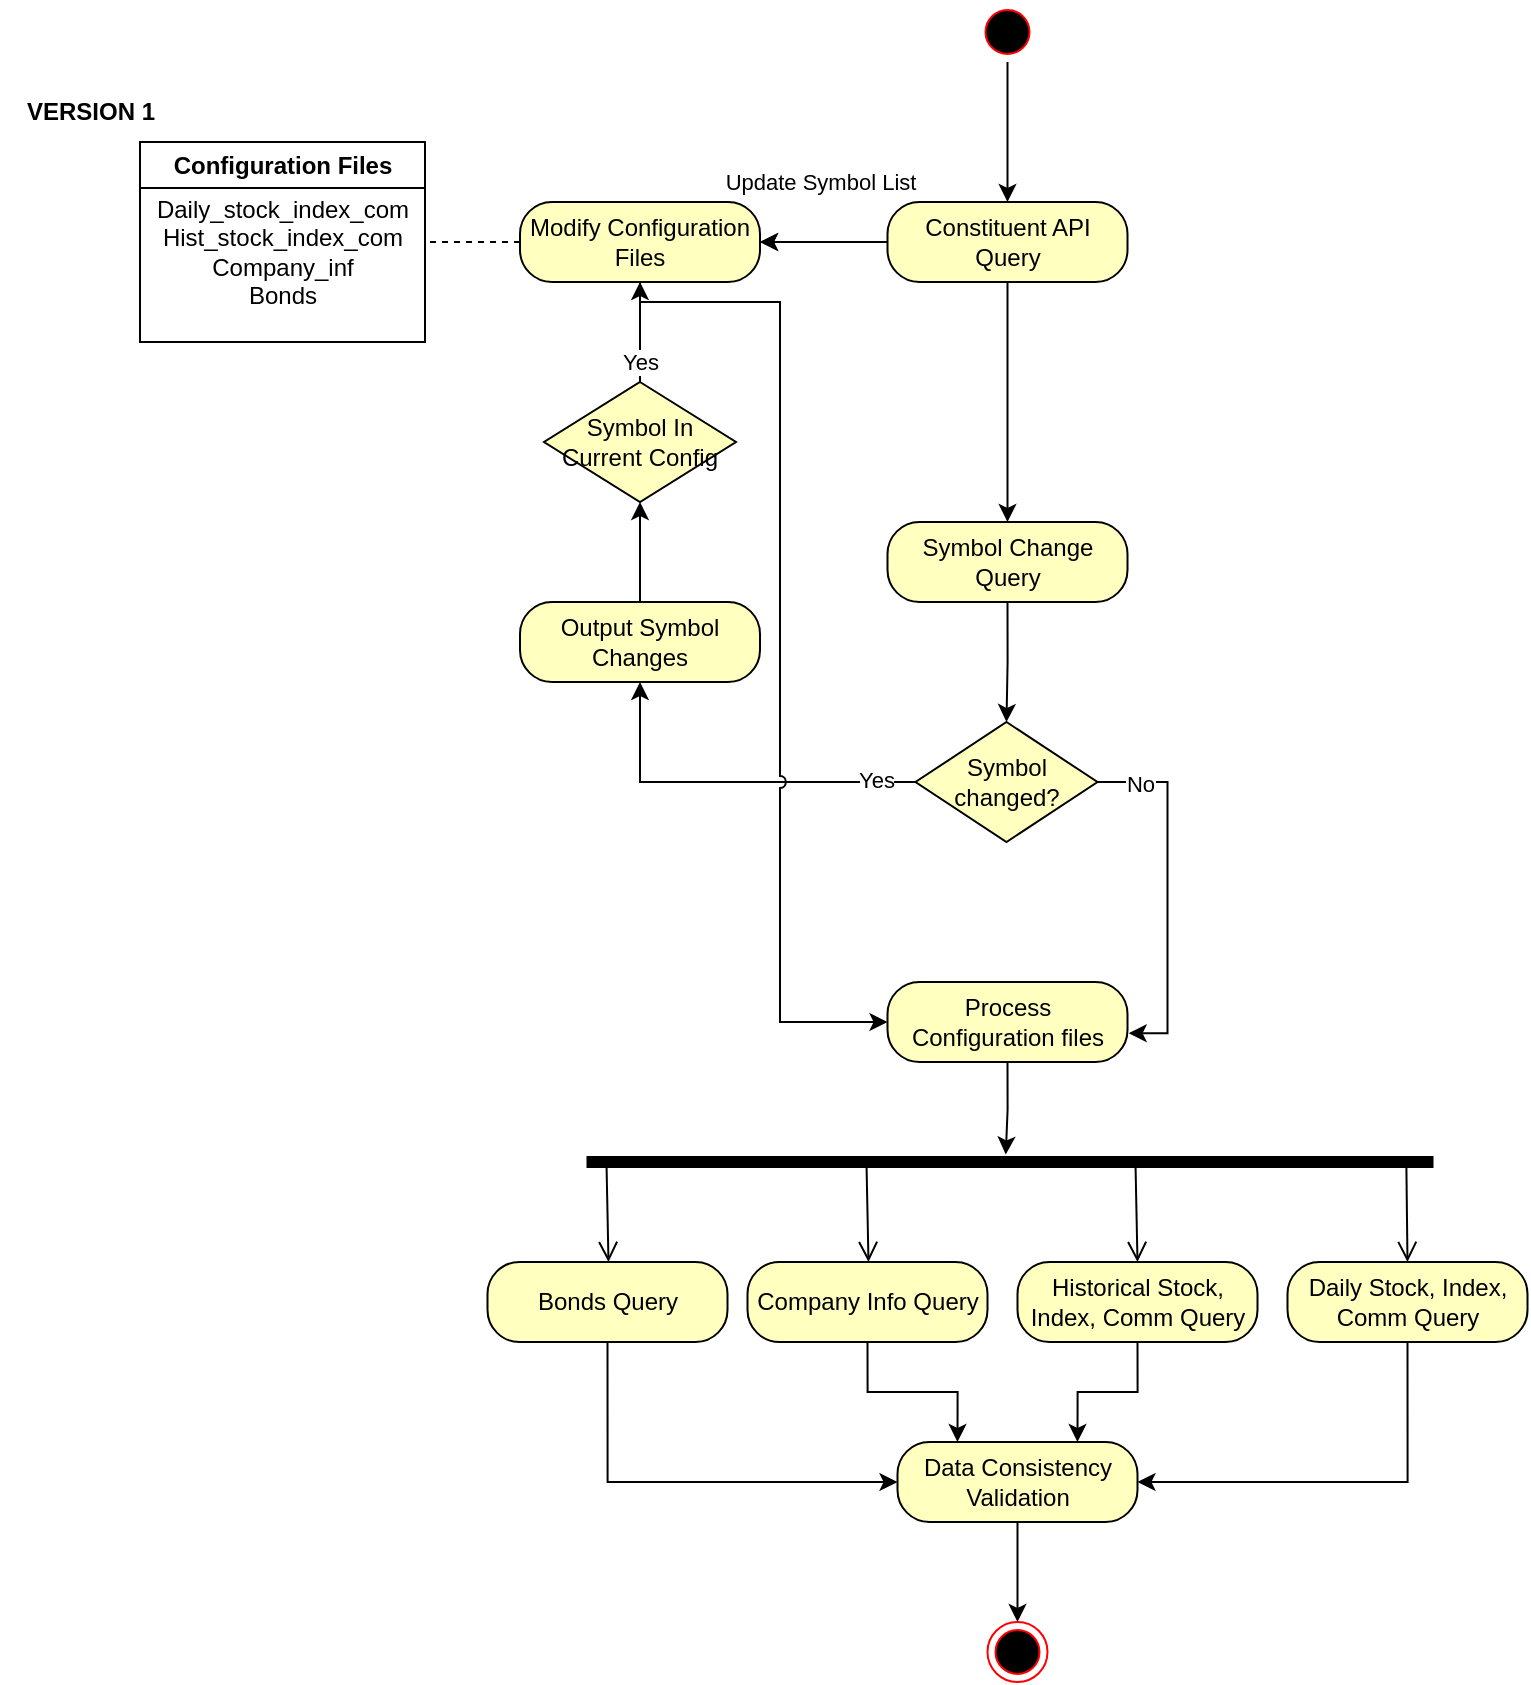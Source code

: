 <mxfile version="24.2.3" type="google" pages="2">
  <diagram id="1B1ias2VVqxQolOwHCA0" name="Page-2">
    <mxGraphModel grid="1" page="1" gridSize="10" guides="1" tooltips="1" connect="1" arrows="1" fold="1" pageScale="1" pageWidth="850" pageHeight="1100" math="0" shadow="0">
      <root>
        <mxCell id="0" />
        <mxCell id="1" parent="0" />
        <mxCell id="FXY-0HB6-Mc8Cf0mm6bi-1" value="" style="ellipse;html=1;shape=startState;fillColor=#000000;strokeColor=#ff0000;" vertex="1" parent="1">
          <mxGeometry x="718.75" y="240" width="30" height="30" as="geometry" />
        </mxCell>
        <mxCell id="FXY-0HB6-Mc8Cf0mm6bi-8" value="Symbol Change&lt;br&gt;Query" style="rounded=1;whiteSpace=wrap;html=1;arcSize=40;fontColor=#000000;fillColor=#ffffc0;strokeColor=#000000;" vertex="1" parent="1">
          <mxGeometry x="673.75" y="500" width="120" height="40" as="geometry" />
        </mxCell>
        <mxCell id="FXY-0HB6-Mc8Cf0mm6bi-17" value="Modify Configuration&lt;br&gt;Files" style="rounded=1;whiteSpace=wrap;html=1;arcSize=40;fontColor=#000000;fillColor=#ffffc0;strokeColor=#000000;" vertex="1" parent="1">
          <mxGeometry x="490" y="340" width="120" height="40" as="geometry" />
        </mxCell>
        <mxCell id="FXY-0HB6-Mc8Cf0mm6bi-41" value="" style="edgeStyle=orthogonalEdgeStyle;rounded=0;orthogonalLoop=1;jettySize=auto;html=1;" edge="1" parent="1" source="FXY-0HB6-Mc8Cf0mm6bi-20" target="FXY-0HB6-Mc8Cf0mm6bi-40">
          <mxGeometry relative="1" as="geometry" />
        </mxCell>
        <mxCell id="FXY-0HB6-Mc8Cf0mm6bi-20" value="Output Symbol Changes" style="rounded=1;whiteSpace=wrap;html=1;arcSize=40;fontColor=#000000;fillColor=#ffffc0;strokeColor=#000000;" vertex="1" parent="1">
          <mxGeometry x="490" y="540" width="120" height="40" as="geometry" />
        </mxCell>
        <mxCell id="FXY-0HB6-Mc8Cf0mm6bi-25" style="edgeStyle=orthogonalEdgeStyle;rounded=0;orthogonalLoop=1;jettySize=auto;html=1;exitX=0.5;exitY=1;exitDx=0;exitDy=0;entryX=0;entryY=0.5;entryDx=0;entryDy=0;" edge="1" parent="1" source="FXY-0HB6-Mc8Cf0mm6bi-26" target="FXY-0HB6-Mc8Cf0mm6bi-34">
          <mxGeometry relative="1" as="geometry">
            <mxPoint x="533.75" y="950" as="targetPoint" />
          </mxGeometry>
        </mxCell>
        <mxCell id="FXY-0HB6-Mc8Cf0mm6bi-26" value="Bonds Query" style="rounded=1;whiteSpace=wrap;html=1;arcSize=40;fontColor=#000000;fillColor=#ffffc0;strokeColor=#000000;" vertex="1" parent="1">
          <mxGeometry x="473.75" y="870" width="120" height="40" as="geometry" />
        </mxCell>
        <mxCell id="FXY-0HB6-Mc8Cf0mm6bi-27" style="edgeStyle=orthogonalEdgeStyle;rounded=0;orthogonalLoop=1;jettySize=auto;html=1;exitX=0.5;exitY=1;exitDx=0;exitDy=0;entryX=0.25;entryY=0;entryDx=0;entryDy=0;" edge="1" parent="1" source="FXY-0HB6-Mc8Cf0mm6bi-28" target="FXY-0HB6-Mc8Cf0mm6bi-34">
          <mxGeometry relative="1" as="geometry">
            <mxPoint x="663.75" y="990" as="targetPoint" />
          </mxGeometry>
        </mxCell>
        <mxCell id="FXY-0HB6-Mc8Cf0mm6bi-28" value="Company Info Query" style="rounded=1;whiteSpace=wrap;html=1;arcSize=40;fontColor=#000000;fillColor=#ffffc0;strokeColor=#000000;" vertex="1" parent="1">
          <mxGeometry x="603.75" y="870" width="120" height="40" as="geometry" />
        </mxCell>
        <mxCell id="FXY-0HB6-Mc8Cf0mm6bi-29" style="edgeStyle=orthogonalEdgeStyle;rounded=0;orthogonalLoop=1;jettySize=auto;html=1;exitX=0.5;exitY=1;exitDx=0;exitDy=0;entryX=1;entryY=0.5;entryDx=0;entryDy=0;" edge="1" parent="1" source="FXY-0HB6-Mc8Cf0mm6bi-30" target="FXY-0HB6-Mc8Cf0mm6bi-34">
          <mxGeometry relative="1" as="geometry">
            <mxPoint x="933.75" y="990" as="targetPoint" />
          </mxGeometry>
        </mxCell>
        <mxCell id="FXY-0HB6-Mc8Cf0mm6bi-30" value="Daily Stock, Index, Comm Query" style="rounded=1;whiteSpace=wrap;html=1;arcSize=40;fontColor=#000000;fillColor=#ffffc0;strokeColor=#000000;" vertex="1" parent="1">
          <mxGeometry x="873.75" y="870" width="120" height="40" as="geometry" />
        </mxCell>
        <mxCell id="FXY-0HB6-Mc8Cf0mm6bi-31" style="edgeStyle=orthogonalEdgeStyle;rounded=0;orthogonalLoop=1;jettySize=auto;html=1;exitX=0.5;exitY=1;exitDx=0;exitDy=0;entryX=0.75;entryY=0;entryDx=0;entryDy=0;" edge="1" parent="1" source="FXY-0HB6-Mc8Cf0mm6bi-32" target="FXY-0HB6-Mc8Cf0mm6bi-34">
          <mxGeometry relative="1" as="geometry">
            <mxPoint x="798.75" y="990" as="targetPoint" />
          </mxGeometry>
        </mxCell>
        <mxCell id="FXY-0HB6-Mc8Cf0mm6bi-32" value="Historical Stock, Index, Comm Query" style="rounded=1;whiteSpace=wrap;html=1;arcSize=40;fontColor=#000000;fillColor=#ffffc0;strokeColor=#000000;" vertex="1" parent="1">
          <mxGeometry x="738.75" y="870" width="120" height="40" as="geometry" />
        </mxCell>
        <mxCell id="FXY-0HB6-Mc8Cf0mm6bi-33" style="edgeStyle=orthogonalEdgeStyle;rounded=0;orthogonalLoop=1;jettySize=auto;html=1;exitX=0.5;exitY=1;exitDx=0;exitDy=0;entryX=0.5;entryY=0;entryDx=0;entryDy=0;" edge="1" parent="1" source="FXY-0HB6-Mc8Cf0mm6bi-34" target="FXY-0HB6-Mc8Cf0mm6bi-35">
          <mxGeometry relative="1" as="geometry" />
        </mxCell>
        <mxCell id="FXY-0HB6-Mc8Cf0mm6bi-34" value="Data Consistency Validation" style="rounded=1;whiteSpace=wrap;html=1;arcSize=40;fontColor=#000000;fillColor=#ffffc0;strokeColor=#000000;" vertex="1" parent="1">
          <mxGeometry x="678.75" y="960" width="120" height="40" as="geometry" />
        </mxCell>
        <mxCell id="FXY-0HB6-Mc8Cf0mm6bi-35" value="" style="ellipse;html=1;shape=endState;fillColor=#000000;strokeColor=#ff0000;" vertex="1" parent="1">
          <mxGeometry x="723.75" y="1050" width="30" height="30" as="geometry" />
        </mxCell>
        <mxCell id="FXY-0HB6-Mc8Cf0mm6bi-43" value="" style="edgeStyle=orthogonalEdgeStyle;rounded=0;orthogonalLoop=1;jettySize=auto;html=1;" edge="1" parent="1" source="FXY-0HB6-Mc8Cf0mm6bi-40" target="FXY-0HB6-Mc8Cf0mm6bi-17">
          <mxGeometry relative="1" as="geometry" />
        </mxCell>
        <mxCell id="FXY-0HB6-Mc8Cf0mm6bi-44" value="Yes" style="edgeLabel;html=1;align=center;verticalAlign=middle;resizable=0;points=[];" connectable="0" vertex="1" parent="FXY-0HB6-Mc8Cf0mm6bi-43">
          <mxGeometry x="0.093" y="1" relative="1" as="geometry">
            <mxPoint x="1" y="17" as="offset" />
          </mxGeometry>
        </mxCell>
        <mxCell id="FXY-0HB6-Mc8Cf0mm6bi-40" value="Symbol In Current Config" style="rhombus;whiteSpace=wrap;html=1;fontColor=#000000;fillColor=#ffffc0;strokeColor=#000000;" vertex="1" parent="1">
          <mxGeometry x="502" y="430" width="96" height="60" as="geometry" />
        </mxCell>
        <mxCell id="FXY-0HB6-Mc8Cf0mm6bi-50" value="" style="endArrow=none;dashed=1;html=1;rounded=0;exitX=0;exitY=0.5;exitDx=0;exitDy=0;" edge="1" parent="1" source="FXY-0HB6-Mc8Cf0mm6bi-17" target="i8bO4pU8pTc65H1Gezeh-9">
          <mxGeometry width="50" height="50" relative="1" as="geometry">
            <mxPoint x="670" y="450" as="sourcePoint" />
            <mxPoint x="550" y="260" as="targetPoint" />
            <Array as="points">
              <mxPoint x="460" y="360" />
              <mxPoint x="450" y="360" />
            </Array>
          </mxGeometry>
        </mxCell>
        <mxCell id="grY5UW2n6U0u5Uf2PBip-2" value="" style="edgeStyle=orthogonalEdgeStyle;rounded=0;orthogonalLoop=1;jettySize=auto;html=1;exitX=0.5;exitY=1;exitDx=0;exitDy=0;entryX=0.5;entryY=0;entryDx=0;entryDy=0;" edge="1" parent="1" source="FXY-0HB6-Mc8Cf0mm6bi-8" target="FXY-0HB6-Mc8Cf0mm6bi-15">
          <mxGeometry relative="1" as="geometry">
            <mxPoint x="818.75" y="590" as="targetPoint" />
            <mxPoint x="818.75" y="430" as="sourcePoint" />
          </mxGeometry>
        </mxCell>
        <mxCell id="grY5UW2n6U0u5Uf2PBip-6" style="edgeStyle=orthogonalEdgeStyle;rounded=0;orthogonalLoop=1;jettySize=auto;html=1;entryX=0.5;entryY=1;entryDx=0;entryDy=0;" edge="1" parent="1" source="FXY-0HB6-Mc8Cf0mm6bi-15" target="FXY-0HB6-Mc8Cf0mm6bi-20">
          <mxGeometry relative="1" as="geometry" />
        </mxCell>
        <mxCell id="grY5UW2n6U0u5Uf2PBip-7" value="Yes" style="edgeLabel;html=1;align=center;verticalAlign=middle;resizable=0;points=[];" connectable="0" vertex="1" parent="grY5UW2n6U0u5Uf2PBip-6">
          <mxGeometry x="-0.789" y="-1" relative="1" as="geometry">
            <mxPoint as="offset" />
          </mxGeometry>
        </mxCell>
        <mxCell id="FXY-0HB6-Mc8Cf0mm6bi-15" value="Symbol &lt;br&gt;changed?" style="rhombus;whiteSpace=wrap;html=1;fontColor=#000000;fillColor=#ffffc0;strokeColor=#000000;" vertex="1" parent="1">
          <mxGeometry x="687.75" y="600" width="91" height="60" as="geometry" />
        </mxCell>
        <mxCell id="grY5UW2n6U0u5Uf2PBip-1" value="Process Configuration files" style="rounded=1;whiteSpace=wrap;html=1;arcSize=40;fontColor=#000000;fillColor=#ffffc0;strokeColor=#000000;" vertex="1" parent="1">
          <mxGeometry x="673.75" y="730" width="120" height="40" as="geometry" />
        </mxCell>
        <mxCell id="grY5UW2n6U0u5Uf2PBip-3" style="edgeStyle=orthogonalEdgeStyle;rounded=0;orthogonalLoop=1;jettySize=auto;html=1;entryX=1.005;entryY=0.64;entryDx=0;entryDy=0;entryPerimeter=0;" edge="1" parent="1" source="FXY-0HB6-Mc8Cf0mm6bi-15" target="grY5UW2n6U0u5Uf2PBip-1">
          <mxGeometry relative="1" as="geometry">
            <Array as="points">
              <mxPoint x="813.75" y="630" />
              <mxPoint x="813.75" y="756" />
            </Array>
          </mxGeometry>
        </mxCell>
        <mxCell id="grY5UW2n6U0u5Uf2PBip-4" value="No" style="edgeLabel;html=1;align=center;verticalAlign=middle;resizable=0;points=[];" connectable="0" vertex="1" parent="grY5UW2n6U0u5Uf2PBip-3">
          <mxGeometry x="-0.764" y="-1" relative="1" as="geometry">
            <mxPoint as="offset" />
          </mxGeometry>
        </mxCell>
        <mxCell id="FXY-0HB6-Mc8Cf0mm6bi-51" style="edgeStyle=orthogonalEdgeStyle;rounded=0;orthogonalLoop=1;jettySize=auto;html=1;entryX=0;entryY=0.5;entryDx=0;entryDy=0;jumpStyle=arc;" edge="1" parent="1" source="FXY-0HB6-Mc8Cf0mm6bi-17" target="grY5UW2n6U0u5Uf2PBip-1">
          <mxGeometry relative="1" as="geometry">
            <mxPoint x="440" y="480" as="targetPoint" />
            <Array as="points">
              <mxPoint x="550" y="390" />
              <mxPoint x="620" y="390" />
              <mxPoint x="620" y="750" />
            </Array>
          </mxGeometry>
        </mxCell>
        <mxCell id="z809dICPeuU_Lw0xTPpJ-1" value="&lt;b&gt;VERSION 1&lt;/b&gt;" style="text;html=1;align=center;verticalAlign=middle;resizable=0;points=[];autosize=1;strokeColor=none;fillColor=none;" vertex="1" parent="1">
          <mxGeometry x="230" y="280" width="90" height="30" as="geometry" />
        </mxCell>
        <mxCell id="i8bO4pU8pTc65H1Gezeh-2" value="" style="html=1;points=[];perimeter=orthogonalPerimeter;fillColor=strokeColor;rotation=90;" vertex="1" parent="1">
          <mxGeometry x="732.5" y="608.75" width="5" height="422.5" as="geometry" />
        </mxCell>
        <mxCell id="i8bO4pU8pTc65H1Gezeh-4" style="edgeStyle=orthogonalEdgeStyle;rounded=0;orthogonalLoop=1;jettySize=auto;html=1;exitX=0.5;exitY=1;exitDx=0;exitDy=0;entryX=-0.253;entryY=0.505;entryDx=0;entryDy=0;entryPerimeter=0;" edge="1" parent="1" source="grY5UW2n6U0u5Uf2PBip-1" target="i8bO4pU8pTc65H1Gezeh-2">
          <mxGeometry relative="1" as="geometry">
            <mxPoint x="733.75" y="810" as="targetPoint" />
          </mxGeometry>
        </mxCell>
        <mxCell id="i8bO4pU8pTc65H1Gezeh-5" value="" style="endArrow=open;startArrow=none;endFill=0;startFill=0;endSize=8;html=1;verticalAlign=bottom;labelBackgroundColor=none;strokeWidth=1;rounded=0;entryX=0.5;entryY=0;entryDx=0;entryDy=0;exitX=0.192;exitY=0.031;exitDx=0;exitDy=0;exitPerimeter=0;" edge="1" parent="1" source="i8bO4pU8pTc65H1Gezeh-2" target="FXY-0HB6-Mc8Cf0mm6bi-30">
          <mxGeometry width="160" relative="1" as="geometry">
            <mxPoint x="958.75" y="830" as="sourcePoint" />
            <mxPoint x="958.75" y="860" as="targetPoint" />
          </mxGeometry>
        </mxCell>
        <mxCell id="i8bO4pU8pTc65H1Gezeh-6" value="" style="endArrow=open;startArrow=none;endFill=0;startFill=0;endSize=8;html=1;verticalAlign=bottom;labelBackgroundColor=none;strokeWidth=1;rounded=0;entryX=0.5;entryY=0;entryDx=0;entryDy=0;exitX=0.636;exitY=0.117;exitDx=0;exitDy=0;exitPerimeter=0;" edge="1" parent="1">
          <mxGeometry width="160" relative="1" as="geometry">
            <mxPoint x="797.75" y="821" as="sourcePoint" />
            <mxPoint x="798.75" y="870" as="targetPoint" />
          </mxGeometry>
        </mxCell>
        <mxCell id="i8bO4pU8pTc65H1Gezeh-7" value="" style="endArrow=open;startArrow=none;endFill=0;startFill=0;endSize=8;html=1;verticalAlign=bottom;labelBackgroundColor=none;strokeWidth=1;rounded=0;entryX=0.5;entryY=0;entryDx=0;entryDy=0;exitX=0.636;exitY=0.117;exitDx=0;exitDy=0;exitPerimeter=0;" edge="1" parent="1">
          <mxGeometry width="160" relative="1" as="geometry">
            <mxPoint x="533.25" y="821" as="sourcePoint" />
            <mxPoint x="534.25" y="870" as="targetPoint" />
          </mxGeometry>
        </mxCell>
        <mxCell id="i8bO4pU8pTc65H1Gezeh-8" value="" style="endArrow=open;startArrow=none;endFill=0;startFill=0;endSize=8;html=1;verticalAlign=bottom;labelBackgroundColor=none;strokeWidth=1;rounded=0;entryX=0.5;entryY=0;entryDx=0;entryDy=0;exitX=0.636;exitY=0.117;exitDx=0;exitDy=0;exitPerimeter=0;" edge="1" parent="1">
          <mxGeometry width="160" relative="1" as="geometry">
            <mxPoint x="663.25" y="821" as="sourcePoint" />
            <mxPoint x="664.25" y="870" as="targetPoint" />
          </mxGeometry>
        </mxCell>
        <mxCell id="i8bO4pU8pTc65H1Gezeh-9" value="Configuration Files" style="swimlane;whiteSpace=wrap;html=1;" vertex="1" parent="1">
          <mxGeometry x="300" y="310" width="142.5" height="100" as="geometry" />
        </mxCell>
        <mxCell id="i8bO4pU8pTc65H1Gezeh-10" value="Daily_stock_index_com&lt;br&gt;Hist_stock_index_com&lt;br&gt;Company_inf&lt;br&gt;Bonds" style="text;html=1;align=center;verticalAlign=middle;resizable=0;points=[];autosize=1;strokeColor=none;fillColor=none;" vertex="1" parent="i8bO4pU8pTc65H1Gezeh-9">
          <mxGeometry x="-3.75" y="20" width="150" height="70" as="geometry" />
        </mxCell>
        <mxCell id="qy1Xw-XKgI-Od8D9-wQk-5" value="" style="edgeStyle=orthogonalEdgeStyle;rounded=0;orthogonalLoop=1;jettySize=auto;html=1;" edge="1" parent="1" source="qy1Xw-XKgI-Od8D9-wQk-1" target="FXY-0HB6-Mc8Cf0mm6bi-17">
          <mxGeometry relative="1" as="geometry" />
        </mxCell>
        <mxCell id="qy1Xw-XKgI-Od8D9-wQk-1" value="Constituent API Query" style="rounded=1;whiteSpace=wrap;html=1;arcSize=40;fontColor=#000000;fillColor=#ffffc0;strokeColor=#000000;" vertex="1" parent="1">
          <mxGeometry x="673.75" y="340" width="120" height="40" as="geometry" />
        </mxCell>
        <mxCell id="qy1Xw-XKgI-Od8D9-wQk-2" value="" style="edgeStyle=orthogonalEdgeStyle;rounded=0;orthogonalLoop=1;jettySize=auto;html=1;exitX=0.5;exitY=1;exitDx=0;exitDy=0;entryX=0.5;entryY=0;entryDx=0;entryDy=0;" edge="1" parent="1" source="FXY-0HB6-Mc8Cf0mm6bi-1" target="qy1Xw-XKgI-Od8D9-wQk-1">
          <mxGeometry relative="1" as="geometry">
            <mxPoint x="870" y="420" as="targetPoint" />
            <mxPoint x="870" y="330" as="sourcePoint" />
          </mxGeometry>
        </mxCell>
        <mxCell id="qy1Xw-XKgI-Od8D9-wQk-4" value="" style="edgeStyle=orthogonalEdgeStyle;rounded=0;orthogonalLoop=1;jettySize=auto;html=1;entryX=1;entryY=0.5;entryDx=0;entryDy=0;exitX=0;exitY=0.5;exitDx=0;exitDy=0;" edge="1" parent="1" source="qy1Xw-XKgI-Od8D9-wQk-1" target="FXY-0HB6-Mc8Cf0mm6bi-17">
          <mxGeometry relative="1" as="geometry">
            <mxPoint x="644.5" y="390" as="targetPoint" />
            <mxPoint x="644.5" y="330" as="sourcePoint" />
            <Array as="points">
              <mxPoint x="650" y="360" />
              <mxPoint x="650" y="360" />
            </Array>
          </mxGeometry>
        </mxCell>
        <mxCell id="qy1Xw-XKgI-Od8D9-wQk-7" value="Update Symbol List" style="edgeLabel;html=1;align=center;verticalAlign=middle;resizable=0;points=[];" connectable="0" vertex="1" parent="qy1Xw-XKgI-Od8D9-wQk-4">
          <mxGeometry x="-0.15" y="3" relative="1" as="geometry">
            <mxPoint x="-7" y="-33" as="offset" />
          </mxGeometry>
        </mxCell>
        <mxCell id="qy1Xw-XKgI-Od8D9-wQk-9" value="" style="edgeStyle=orthogonalEdgeStyle;rounded=0;orthogonalLoop=1;jettySize=auto;html=1;exitX=0.5;exitY=1;exitDx=0;exitDy=0;entryX=0.5;entryY=0;entryDx=0;entryDy=0;" edge="1" parent="1" source="qy1Xw-XKgI-Od8D9-wQk-1" target="FXY-0HB6-Mc8Cf0mm6bi-8">
          <mxGeometry relative="1" as="geometry">
            <mxPoint x="731" y="460" as="targetPoint" />
            <mxPoint x="732" y="400" as="sourcePoint" />
          </mxGeometry>
        </mxCell>
      </root>
    </mxGraphModel>
  </diagram>
  <diagram name="Page-1" id="JpSpJ0wo_fETx1OwLe-t">
    <mxGraphModel grid="1" page="1" gridSize="10" guides="1" tooltips="1" connect="1" arrows="1" fold="1" pageScale="1" pageWidth="850" pageHeight="1100" math="0" shadow="0">
      <root>
        <mxCell id="0" />
        <mxCell id="1" parent="0" />
        <mxCell id="e-BKhtd2hB6V34UYasLO-1" value="" style="ellipse;html=1;shape=startState;fillColor=#000000;strokeColor=#ff0000;" vertex="1" parent="1">
          <mxGeometry x="410" y="20" width="30" height="30" as="geometry" />
        </mxCell>
        <mxCell id="e-BKhtd2hB6V34UYasLO-2" value="" style="edgeStyle=orthogonalEdgeStyle;html=1;verticalAlign=bottom;endArrow=open;endSize=8;strokeColor=#000000;rounded=0;" edge="1" parent="1" source="e-BKhtd2hB6V34UYasLO-1">
          <mxGeometry relative="1" as="geometry">
            <mxPoint x="425" y="110" as="targetPoint" />
          </mxGeometry>
        </mxCell>
        <mxCell id="e-BKhtd2hB6V34UYasLO-4" value="" style="edgeStyle=orthogonalEdgeStyle;rounded=0;orthogonalLoop=1;jettySize=auto;html=1;entryX=0.5;entryY=0;entryDx=0;entryDy=0;" edge="1" parent="1" source="e-BKhtd2hB6V34UYasLO-3" target="e-BKhtd2hB6V34UYasLO-5">
          <mxGeometry relative="1" as="geometry">
            <mxPoint x="520" y="100" as="targetPoint" />
          </mxGeometry>
        </mxCell>
        <mxCell id="e-BKhtd2hB6V34UYasLO-3" value="Configuration&lt;br&gt;Files" style="html=1;whiteSpace=wrap;" vertex="1" parent="1">
          <mxGeometry x="370" y="110" width="110" height="50" as="geometry" />
        </mxCell>
        <mxCell id="e-BKhtd2hB6V34UYasLO-9" style="edgeStyle=orthogonalEdgeStyle;rounded=0;orthogonalLoop=1;jettySize=auto;html=1;exitX=0.5;exitY=1;exitDx=0;exitDy=0;" edge="1" parent="1" source="e-BKhtd2hB6V34UYasLO-5" target="e-BKhtd2hB6V34UYasLO-7">
          <mxGeometry relative="1" as="geometry" />
        </mxCell>
        <mxCell id="e-BKhtd2hB6V34UYasLO-5" value="Process Configuration files" style="rounded=1;whiteSpace=wrap;html=1;arcSize=40;fontColor=#000000;fillColor=#ffffc0;strokeColor=#000000;" vertex="1" parent="1">
          <mxGeometry x="365" y="200" width="120" height="40" as="geometry" />
        </mxCell>
        <mxCell id="e-BKhtd2hB6V34UYasLO-10" style="edgeStyle=orthogonalEdgeStyle;rounded=0;orthogonalLoop=1;jettySize=auto;html=1;exitX=0.5;exitY=1;exitDx=0;exitDy=0;" edge="1" parent="1" source="e-BKhtd2hB6V34UYasLO-7">
          <mxGeometry relative="1" as="geometry">
            <mxPoint x="425" y="390" as="targetPoint" />
          </mxGeometry>
        </mxCell>
        <mxCell id="e-BKhtd2hB6V34UYasLO-7" value="Symbol Change&lt;br&gt;Query" style="rounded=1;whiteSpace=wrap;html=1;arcSize=40;fontColor=#000000;fillColor=#ffffc0;strokeColor=#000000;" vertex="1" parent="1">
          <mxGeometry x="365" y="290" width="120" height="40" as="geometry" />
        </mxCell>
        <mxCell id="e-BKhtd2hB6V34UYasLO-13" value="" style="endArrow=none;dashed=1;html=1;rounded=0;exitX=1;exitY=0.5;exitDx=0;exitDy=0;entryX=0.012;entryY=0.7;entryDx=0;entryDy=0;entryPerimeter=0;" edge="1" parent="1" source="e-BKhtd2hB6V34UYasLO-3" target="e-BKhtd2hB6V34UYasLO-16">
          <mxGeometry width="50" height="50" relative="1" as="geometry">
            <mxPoint x="530" y="170" as="sourcePoint" />
            <mxPoint x="530" y="140" as="targetPoint" />
          </mxGeometry>
        </mxCell>
        <mxCell id="e-BKhtd2hB6V34UYasLO-16" value="&lt;span style=&quot;font-weight: normal;&quot;&gt;Bonds_List&lt;br style=&quot;border-color: var(--border-color);&quot;&gt;&lt;/span&gt;&lt;span style=&quot;font-weight: 400;&quot;&gt;Company_Info_List&lt;/span&gt;&lt;br style=&quot;border-color: var(--border-color); font-weight: 400;&quot;&gt;&lt;span style=&quot;font-weight: 400;&quot;&gt;Historical_Stock_In_Comm&lt;/span&gt;&lt;br style=&quot;border-color: var(--border-color); font-weight: 400;&quot;&gt;&lt;span style=&quot;font-weight: 400;&quot;&gt;Realtime_Stock_In_Comm&lt;/span&gt;" style="shape=folder;fontStyle=1;spacingTop=10;tabWidth=40;tabHeight=14;tabPosition=left;html=1;whiteSpace=wrap;" vertex="1" parent="1">
          <mxGeometry x="560" y="70" width="170" height="90" as="geometry" />
        </mxCell>
        <mxCell id="e-BKhtd2hB6V34UYasLO-43" style="edgeStyle=orthogonalEdgeStyle;rounded=0;orthogonalLoop=1;jettySize=auto;html=1;exitX=0.5;exitY=1;exitDx=0;exitDy=0;" edge="1" parent="1" source="e-BKhtd2hB6V34UYasLO-17" target="e-BKhtd2hB6V34UYasLO-37">
          <mxGeometry relative="1" as="geometry" />
        </mxCell>
        <mxCell id="e-BKhtd2hB6V34UYasLO-44" style="edgeStyle=orthogonalEdgeStyle;rounded=0;orthogonalLoop=1;jettySize=auto;html=1;exitX=0.5;exitY=1;exitDx=0;exitDy=0;entryX=0.5;entryY=0;entryDx=0;entryDy=0;" edge="1" parent="1" source="e-BKhtd2hB6V34UYasLO-17" target="e-BKhtd2hB6V34UYasLO-41">
          <mxGeometry relative="1" as="geometry">
            <Array as="points">
              <mxPoint x="425" y="460" />
              <mxPoint x="485" y="460" />
            </Array>
          </mxGeometry>
        </mxCell>
        <mxCell id="e-BKhtd2hB6V34UYasLO-45" style="edgeStyle=orthogonalEdgeStyle;rounded=0;orthogonalLoop=1;jettySize=auto;html=1;exitX=0.5;exitY=1;exitDx=0;exitDy=0;entryX=0.5;entryY=0;entryDx=0;entryDy=0;" edge="1" parent="1" source="e-BKhtd2hB6V34UYasLO-17" target="e-BKhtd2hB6V34UYasLO-39">
          <mxGeometry relative="1" as="geometry" />
        </mxCell>
        <mxCell id="e-BKhtd2hB6V34UYasLO-50" style="edgeStyle=orthogonalEdgeStyle;rounded=0;orthogonalLoop=1;jettySize=auto;html=1;exitX=0.5;exitY=1;exitDx=0;exitDy=0;entryX=0.5;entryY=0;entryDx=0;entryDy=0;" edge="1" parent="1" source="e-BKhtd2hB6V34UYasLO-17" target="e-BKhtd2hB6V34UYasLO-35">
          <mxGeometry relative="1" as="geometry" />
        </mxCell>
        <mxCell id="e-BKhtd2hB6V34UYasLO-17" value="Symbol &lt;br&gt;changed?" style="rhombus;whiteSpace=wrap;html=1;fontColor=#000000;fillColor=#ffffc0;strokeColor=#000000;" vertex="1" parent="1">
          <mxGeometry x="379" y="380" width="92" height="60" as="geometry" />
        </mxCell>
        <mxCell id="e-BKhtd2hB6V34UYasLO-19" value="yes" style="edgeStyle=orthogonalEdgeStyle;html=1;align=left;verticalAlign=top;endArrow=open;endSize=8;strokeColor=#000000;rounded=0;entryX=0.5;entryY=1;entryDx=0;entryDy=0;" edge="1" parent="1" source="e-BKhtd2hB6V34UYasLO-17" target="e-BKhtd2hB6V34UYasLO-28">
          <mxGeometry x="-1" relative="1" as="geometry">
            <mxPoint x="210" y="390" as="targetPoint" />
          </mxGeometry>
        </mxCell>
        <mxCell id="e-BKhtd2hB6V34UYasLO-26" value="Modify Configuration&lt;br&gt;Files" style="rounded=1;whiteSpace=wrap;html=1;arcSize=40;fontColor=#000000;fillColor=#ffffc0;strokeColor=#000000;" vertex="1" parent="1">
          <mxGeometry x="200" y="115" width="120" height="40" as="geometry" />
        </mxCell>
        <mxCell id="e-BKhtd2hB6V34UYasLO-27" value="" style="edgeStyle=orthogonalEdgeStyle;html=1;verticalAlign=bottom;endArrow=open;endSize=8;strokeColor=#000000;rounded=0;entryX=0;entryY=0.5;entryDx=0;entryDy=0;" edge="1" parent="1" source="e-BKhtd2hB6V34UYasLO-26" target="e-BKhtd2hB6V34UYasLO-3">
          <mxGeometry relative="1" as="geometry">
            <mxPoint x="180" y="185" as="targetPoint" />
          </mxGeometry>
        </mxCell>
        <mxCell id="e-BKhtd2hB6V34UYasLO-29" style="edgeStyle=orthogonalEdgeStyle;rounded=0;orthogonalLoop=1;jettySize=auto;html=1;exitX=0.5;exitY=0;exitDx=0;exitDy=0;entryX=0.5;entryY=1;entryDx=0;entryDy=0;" edge="1" parent="1" source="e-BKhtd2hB6V34UYasLO-28" target="e-BKhtd2hB6V34UYasLO-26">
          <mxGeometry relative="1" as="geometry" />
        </mxCell>
        <mxCell id="e-BKhtd2hB6V34UYasLO-28" value="Archive files" style="rounded=1;whiteSpace=wrap;html=1;arcSize=40;fontColor=#000000;fillColor=#ffffc0;strokeColor=#000000;" vertex="1" parent="1">
          <mxGeometry x="200" y="250" width="120" height="40" as="geometry" />
        </mxCell>
        <mxCell id="e-BKhtd2hB6V34UYasLO-30" value="" style="endArrow=none;dashed=1;html=1;rounded=0;entryX=0;entryY=0.5;entryDx=0;entryDy=0;exitX=0.653;exitY=1;exitDx=0;exitDy=0;exitPerimeter=0;" edge="1" parent="1" source="e-BKhtd2hB6V34UYasLO-32" target="e-BKhtd2hB6V34UYasLO-28">
          <mxGeometry width="50" height="50" relative="1" as="geometry">
            <mxPoint x="150" y="210" as="sourcePoint" />
            <mxPoint x="170" y="210" as="targetPoint" />
          </mxGeometry>
        </mxCell>
        <mxCell id="e-BKhtd2hB6V34UYasLO-31" value="" style="endArrow=none;dashed=1;html=1;rounded=0;entryX=0;entryY=0.5;entryDx=0;entryDy=0;exitX=0;exitY=0;exitDx=95;exitDy=14;exitPerimeter=0;" edge="1" parent="1" source="e-BKhtd2hB6V34UYasLO-33" target="e-BKhtd2hB6V34UYasLO-28">
          <mxGeometry width="50" height="50" relative="1" as="geometry">
            <mxPoint x="140" y="310" as="sourcePoint" />
            <mxPoint x="150" y="290" as="targetPoint" />
          </mxGeometry>
        </mxCell>
        <mxCell id="e-BKhtd2hB6V34UYasLO-32" value="&lt;span style=&quot;font-weight: normal;&quot;&gt;Previous_Config_Archive&lt;/span&gt;" style="shape=folder;fontStyle=1;spacingTop=10;tabWidth=40;tabHeight=14;tabPosition=left;html=1;whiteSpace=wrap;" vertex="1" parent="1">
          <mxGeometry x="30" y="200" width="150" height="40" as="geometry" />
        </mxCell>
        <mxCell id="e-BKhtd2hB6V34UYasLO-33" value="&lt;span style=&quot;font-weight: normal;&quot;&gt;Symbol_Change_Output&lt;/span&gt;" style="shape=folder;fontStyle=1;spacingTop=10;tabWidth=40;tabHeight=14;tabPosition=left;html=1;whiteSpace=wrap;" vertex="1" parent="1">
          <mxGeometry x="30" y="290" width="150" height="40" as="geometry" />
        </mxCell>
        <mxCell id="e-BKhtd2hB6V34UYasLO-46" style="edgeStyle=orthogonalEdgeStyle;rounded=0;orthogonalLoop=1;jettySize=auto;html=1;exitX=0.5;exitY=1;exitDx=0;exitDy=0;entryX=0;entryY=0.5;entryDx=0;entryDy=0;" edge="1" parent="1" source="e-BKhtd2hB6V34UYasLO-35" target="e-BKhtd2hB6V34UYasLO-55">
          <mxGeometry relative="1" as="geometry">
            <mxPoint x="220" y="560" as="targetPoint" />
          </mxGeometry>
        </mxCell>
        <mxCell id="e-BKhtd2hB6V34UYasLO-35" value="Bonds Query" style="rounded=1;whiteSpace=wrap;html=1;arcSize=40;fontColor=#000000;fillColor=#ffffc0;strokeColor=#000000;" vertex="1" parent="1">
          <mxGeometry x="160" y="480" width="120" height="40" as="geometry" />
        </mxCell>
        <mxCell id="e-BKhtd2hB6V34UYasLO-47" style="edgeStyle=orthogonalEdgeStyle;rounded=0;orthogonalLoop=1;jettySize=auto;html=1;exitX=0.5;exitY=1;exitDx=0;exitDy=0;entryX=0.25;entryY=0;entryDx=0;entryDy=0;" edge="1" parent="1" source="e-BKhtd2hB6V34UYasLO-37" target="e-BKhtd2hB6V34UYasLO-55">
          <mxGeometry relative="1" as="geometry">
            <mxPoint x="350" y="600" as="targetPoint" />
          </mxGeometry>
        </mxCell>
        <mxCell id="e-BKhtd2hB6V34UYasLO-37" value="Company Info Query" style="rounded=1;whiteSpace=wrap;html=1;arcSize=40;fontColor=#000000;fillColor=#ffffc0;strokeColor=#000000;" vertex="1" parent="1">
          <mxGeometry x="290" y="480" width="120" height="40" as="geometry" />
        </mxCell>
        <mxCell id="e-BKhtd2hB6V34UYasLO-49" style="edgeStyle=orthogonalEdgeStyle;rounded=0;orthogonalLoop=1;jettySize=auto;html=1;exitX=0.5;exitY=1;exitDx=0;exitDy=0;entryX=1;entryY=0.5;entryDx=0;entryDy=0;" edge="1" parent="1" source="e-BKhtd2hB6V34UYasLO-39" target="e-BKhtd2hB6V34UYasLO-55">
          <mxGeometry relative="1" as="geometry">
            <mxPoint x="620" y="600" as="targetPoint" />
          </mxGeometry>
        </mxCell>
        <mxCell id="e-BKhtd2hB6V34UYasLO-39" value="Realtime Stock, Index, Comm Query" style="rounded=1;whiteSpace=wrap;html=1;arcSize=40;fontColor=#000000;fillColor=#ffffc0;strokeColor=#000000;" vertex="1" parent="1">
          <mxGeometry x="560" y="480" width="120" height="40" as="geometry" />
        </mxCell>
        <mxCell id="e-BKhtd2hB6V34UYasLO-48" style="edgeStyle=orthogonalEdgeStyle;rounded=0;orthogonalLoop=1;jettySize=auto;html=1;exitX=0.5;exitY=1;exitDx=0;exitDy=0;entryX=0.75;entryY=0;entryDx=0;entryDy=0;" edge="1" parent="1" source="e-BKhtd2hB6V34UYasLO-41" target="e-BKhtd2hB6V34UYasLO-55">
          <mxGeometry relative="1" as="geometry">
            <mxPoint x="485" y="600" as="targetPoint" />
          </mxGeometry>
        </mxCell>
        <mxCell id="e-BKhtd2hB6V34UYasLO-41" value="Historical Stock, Index, Comm Query" style="rounded=1;whiteSpace=wrap;html=1;arcSize=40;fontColor=#000000;fillColor=#ffffc0;strokeColor=#000000;" vertex="1" parent="1">
          <mxGeometry x="425" y="480" width="120" height="40" as="geometry" />
        </mxCell>
        <mxCell id="e-BKhtd2hB6V34UYasLO-57" style="edgeStyle=orthogonalEdgeStyle;rounded=0;orthogonalLoop=1;jettySize=auto;html=1;exitX=0.5;exitY=1;exitDx=0;exitDy=0;entryX=0.5;entryY=0;entryDx=0;entryDy=0;" edge="1" parent="1" source="e-BKhtd2hB6V34UYasLO-55" target="e-BKhtd2hB6V34UYasLO-56">
          <mxGeometry relative="1" as="geometry" />
        </mxCell>
        <mxCell id="e-BKhtd2hB6V34UYasLO-55" value="Data Unification&lt;br&gt;Process" style="rounded=1;whiteSpace=wrap;html=1;arcSize=40;fontColor=#000000;fillColor=#ffffc0;strokeColor=#000000;" vertex="1" parent="1">
          <mxGeometry x="365" y="570" width="120" height="40" as="geometry" />
        </mxCell>
        <mxCell id="e-BKhtd2hB6V34UYasLO-56" value="" style="ellipse;html=1;shape=endState;fillColor=#000000;strokeColor=#ff0000;" vertex="1" parent="1">
          <mxGeometry x="410" y="660" width="30" height="30" as="geometry" />
        </mxCell>
        <mxCell id="e-BKhtd2hB6V34UYasLO-58" value="" style="endArrow=none;dashed=1;html=1;rounded=0;exitX=0.653;exitY=1;exitDx=0;exitDy=0;exitPerimeter=0;entryX=0;entryY=0.488;entryDx=0;entryDy=0;entryPerimeter=0;" edge="1" parent="1" target="e-BKhtd2hB6V34UYasLO-59">
          <mxGeometry width="50" height="50" relative="1" as="geometry">
            <mxPoint x="480" y="610" as="sourcePoint" />
            <mxPoint x="560" y="640" as="targetPoint" />
            <Array as="points">
              <mxPoint x="480" y="640" />
            </Array>
          </mxGeometry>
        </mxCell>
        <mxCell id="e-BKhtd2hB6V34UYasLO-59" value="&lt;span style=&quot;font-weight: normal;&quot;&gt;unified_bonds&lt;br&gt;unified_stock_in_comm&lt;br&gt;unified_historical_stock_in_comm&lt;br&gt;unified_company_info&lt;br&gt;&lt;/span&gt;" style="shape=folder;fontStyle=1;spacingTop=10;tabWidth=40;tabHeight=14;tabPosition=left;html=1;whiteSpace=wrap;" vertex="1" parent="1">
          <mxGeometry x="560" y="600" width="190" height="80" as="geometry" />
        </mxCell>
        <mxCell id="XQ9yV6E_UU8f3Sid_LAP-1" value="&lt;b&gt;Prototype&lt;/b&gt;" style="text;html=1;align=center;verticalAlign=middle;resizable=0;points=[];autosize=1;strokeColor=none;fillColor=none;" vertex="1" parent="1">
          <mxGeometry x="130" y="-2" width="80" height="30" as="geometry" />
        </mxCell>
      </root>
    </mxGraphModel>
  </diagram>
</mxfile>
